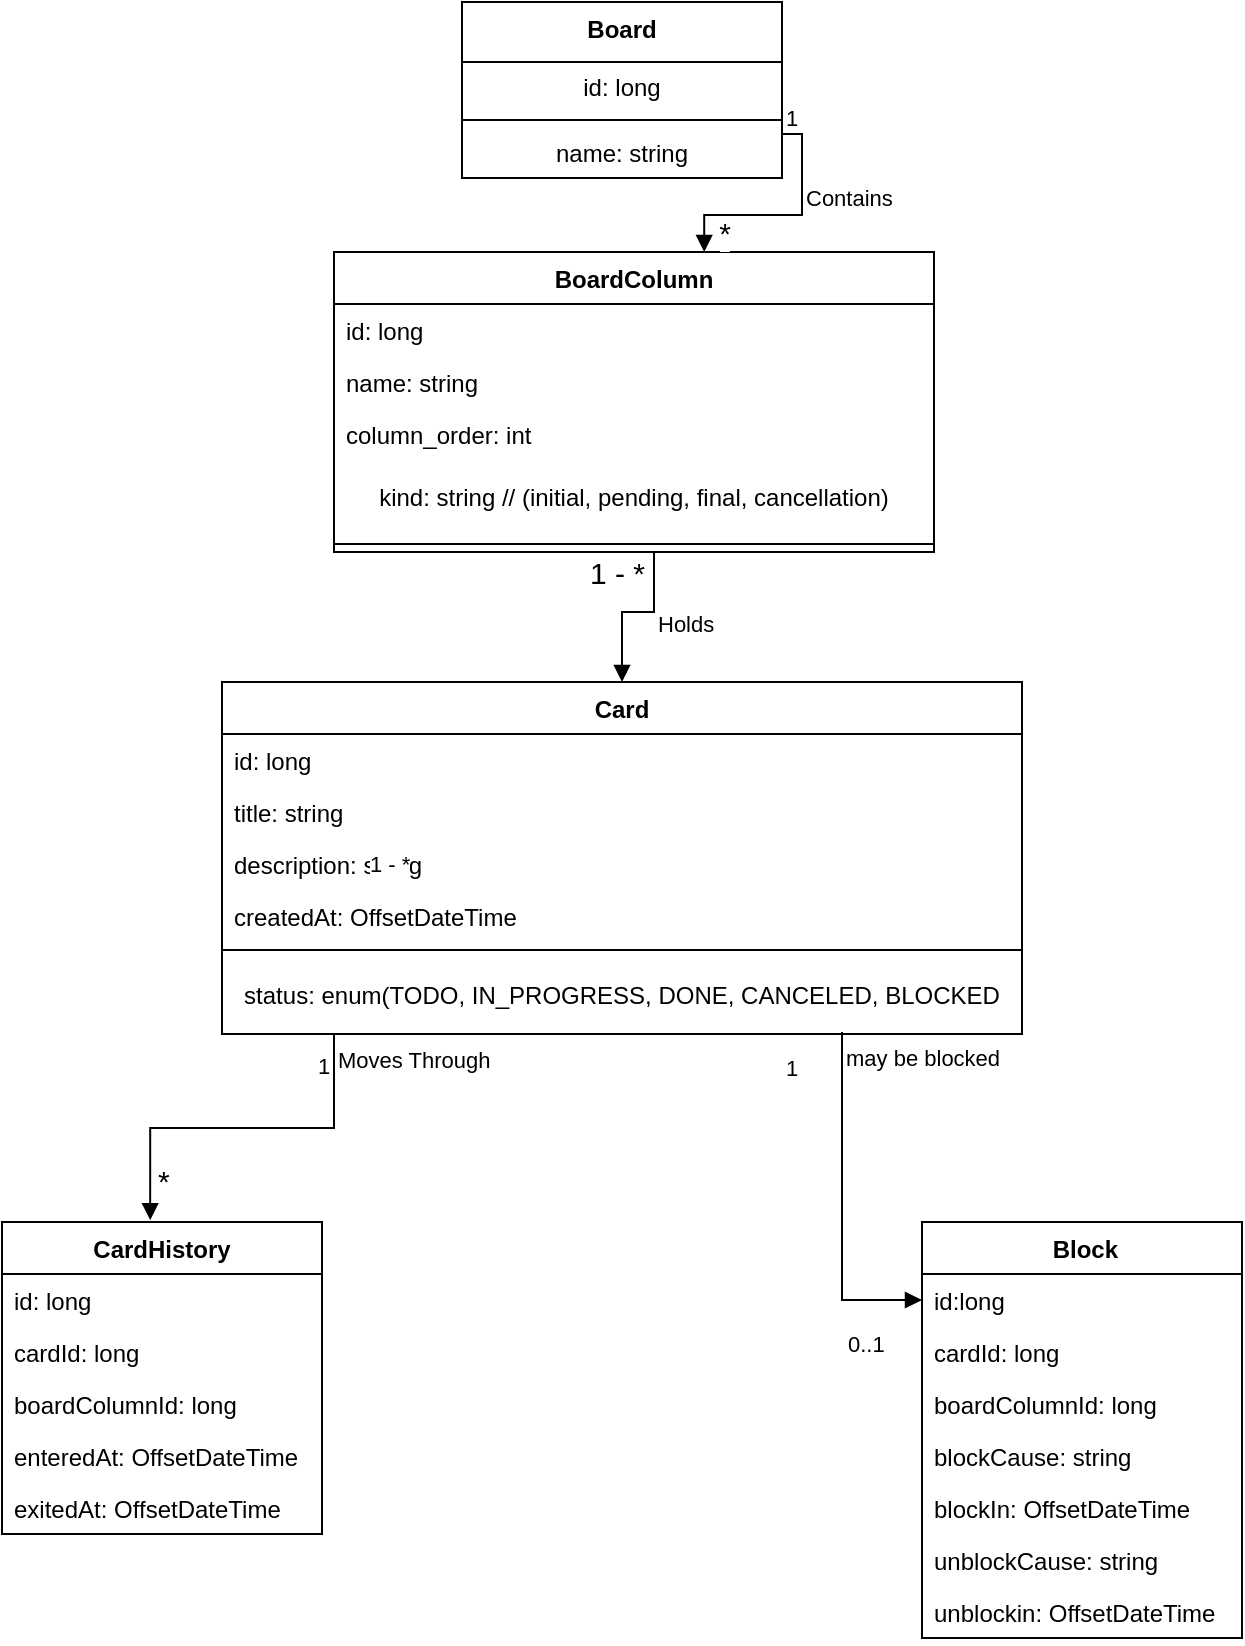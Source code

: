 <mxfile version="22.1.22" type="embed">
  <diagram id="C5RBs43oDa-KdzZeNtuy" name="Page-1">
    <mxGraphModel dx="1187" dy="543" grid="1" gridSize="5" guides="1" tooltips="1" connect="1" arrows="1" fold="1" page="1" pageScale="1" pageWidth="827" pageHeight="1169" math="0" shadow="0">
      <root>
        <mxCell id="WIyWlLk6GJQsqaUBKTNV-0" />
        <mxCell id="WIyWlLk6GJQsqaUBKTNV-1" parent="WIyWlLk6GJQsqaUBKTNV-0" />
        <mxCell id="MO_uyKDG1F29JrdcoTtk-1" value="Board" style="swimlane;fontStyle=1;align=center;verticalAlign=top;childLayout=stackLayout;horizontal=1;startSize=30;horizontalStack=0;resizeParent=1;resizeParentMax=0;resizeLast=0;collapsible=1;marginBottom=0;whiteSpace=wrap;html=1;" parent="WIyWlLk6GJQsqaUBKTNV-1" vertex="1">
          <mxGeometry x="334" y="40" width="160" height="88" as="geometry" />
        </mxCell>
        <mxCell id="MO_uyKDG1F29JrdcoTtk-2" value="id: long" style="text;strokeColor=none;fillColor=none;align=center;verticalAlign=middle;spacingLeft=4;spacingRight=4;overflow=hidden;rotatable=0;points=[[0,0.5],[1,0.5]];portConstraint=eastwest;whiteSpace=wrap;html=1;" parent="MO_uyKDG1F29JrdcoTtk-1" vertex="1">
          <mxGeometry y="30" width="160" height="25" as="geometry" />
        </mxCell>
        <mxCell id="MO_uyKDG1F29JrdcoTtk-3" value="" style="line;strokeWidth=1;fillColor=none;align=left;verticalAlign=middle;spacingTop=-1;spacingLeft=3;spacingRight=3;rotatable=0;labelPosition=right;points=[];portConstraint=eastwest;strokeColor=inherit;" parent="MO_uyKDG1F29JrdcoTtk-1" vertex="1">
          <mxGeometry y="55" width="160" height="8" as="geometry" />
        </mxCell>
        <mxCell id="MO_uyKDG1F29JrdcoTtk-4" value="name: string" style="text;strokeColor=none;fillColor=none;align=center;verticalAlign=middle;spacingLeft=4;spacingRight=4;overflow=hidden;rotatable=0;points=[[0,0.5],[1,0.5]];portConstraint=eastwest;whiteSpace=wrap;html=1;" parent="MO_uyKDG1F29JrdcoTtk-1" vertex="1">
          <mxGeometry y="63" width="160" height="25" as="geometry" />
        </mxCell>
        <mxCell id="MO_uyKDG1F29JrdcoTtk-10" value="BoardColumn" style="swimlane;fontStyle=1;align=center;verticalAlign=top;childLayout=stackLayout;horizontal=1;startSize=26;horizontalStack=0;resizeParent=1;resizeParentMax=0;resizeLast=0;collapsible=1;marginBottom=0;whiteSpace=wrap;html=1;" parent="WIyWlLk6GJQsqaUBKTNV-1" vertex="1">
          <mxGeometry x="270" y="165" width="300" height="150" as="geometry" />
        </mxCell>
        <mxCell id="MO_uyKDG1F29JrdcoTtk-11" value="id: long" style="text;strokeColor=none;fillColor=none;align=left;verticalAlign=top;spacingLeft=4;spacingRight=4;overflow=hidden;rotatable=0;points=[[0,0.5],[1,0.5]];portConstraint=eastwest;whiteSpace=wrap;html=1;" parent="MO_uyKDG1F29JrdcoTtk-10" vertex="1">
          <mxGeometry y="26" width="300" height="26" as="geometry" />
        </mxCell>
        <mxCell id="MO_uyKDG1F29JrdcoTtk-13" value="name: string" style="text;strokeColor=none;fillColor=none;align=left;verticalAlign=top;spacingLeft=4;spacingRight=4;overflow=hidden;rotatable=0;points=[[0,0.5],[1,0.5]];portConstraint=eastwest;whiteSpace=wrap;html=1;" parent="MO_uyKDG1F29JrdcoTtk-10" vertex="1">
          <mxGeometry y="52" width="300" height="26" as="geometry" />
        </mxCell>
        <mxCell id="MO_uyKDG1F29JrdcoTtk-14" value="column_order: int" style="text;strokeColor=none;fillColor=none;align=left;verticalAlign=top;spacingLeft=4;spacingRight=4;overflow=hidden;rotatable=0;points=[[0,0.5],[1,0.5]];portConstraint=eastwest;whiteSpace=wrap;html=1;" parent="MO_uyKDG1F29JrdcoTtk-10" vertex="1">
          <mxGeometry y="78" width="300" height="26" as="geometry" />
        </mxCell>
        <mxCell id="MO_uyKDG1F29JrdcoTtk-15" value="kind: string // (initial, pending, final, cancellation)" style="text;strokeColor=none;fillColor=none;align=center;verticalAlign=middle;spacingLeft=4;spacingRight=4;overflow=hidden;rotatable=0;points=[[0,0.5],[1,0.5]];portConstraint=eastwest;whiteSpace=wrap;html=1;" parent="MO_uyKDG1F29JrdcoTtk-10" vertex="1">
          <mxGeometry y="104" width="300" height="38" as="geometry" />
        </mxCell>
        <mxCell id="MO_uyKDG1F29JrdcoTtk-12" value="" style="line;strokeWidth=1;fillColor=none;align=left;verticalAlign=middle;spacingTop=-1;spacingLeft=3;spacingRight=3;rotatable=0;labelPosition=right;points=[];portConstraint=eastwest;strokeColor=inherit;" parent="MO_uyKDG1F29JrdcoTtk-10" vertex="1">
          <mxGeometry y="142" width="300" height="8" as="geometry" />
        </mxCell>
        <mxCell id="MO_uyKDG1F29JrdcoTtk-22" value="Card" style="swimlane;fontStyle=1;align=center;verticalAlign=top;childLayout=stackLayout;horizontal=1;startSize=26;horizontalStack=0;resizeParent=1;resizeParentMax=0;resizeLast=0;collapsible=1;marginBottom=0;whiteSpace=wrap;html=1;" parent="WIyWlLk6GJQsqaUBKTNV-1" vertex="1">
          <mxGeometry x="214" y="380" width="400" height="176" as="geometry" />
        </mxCell>
        <mxCell id="MO_uyKDG1F29JrdcoTtk-23" value="id: long" style="text;strokeColor=none;fillColor=none;align=left;verticalAlign=top;spacingLeft=4;spacingRight=4;overflow=hidden;rotatable=0;points=[[0,0.5],[1,0.5]];portConstraint=eastwest;whiteSpace=wrap;html=1;" parent="MO_uyKDG1F29JrdcoTtk-22" vertex="1">
          <mxGeometry y="26" width="400" height="26" as="geometry" />
        </mxCell>
        <mxCell id="MO_uyKDG1F29JrdcoTtk-25" value="title: string" style="text;strokeColor=none;fillColor=none;align=left;verticalAlign=top;spacingLeft=4;spacingRight=4;overflow=hidden;rotatable=0;points=[[0,0.5],[1,0.5]];portConstraint=eastwest;whiteSpace=wrap;html=1;" parent="MO_uyKDG1F29JrdcoTtk-22" vertex="1">
          <mxGeometry y="52" width="400" height="26" as="geometry" />
        </mxCell>
        <mxCell id="MO_uyKDG1F29JrdcoTtk-26" value="description: string" style="text;strokeColor=none;fillColor=none;align=left;verticalAlign=top;spacingLeft=4;spacingRight=4;overflow=hidden;rotatable=0;points=[[0,0.5],[1,0.5]];portConstraint=eastwest;whiteSpace=wrap;html=1;" parent="MO_uyKDG1F29JrdcoTtk-22" vertex="1">
          <mxGeometry y="78" width="400" height="26" as="geometry" />
        </mxCell>
        <mxCell id="MO_uyKDG1F29JrdcoTtk-27" value="createdAt: OffsetDateTime" style="text;strokeColor=none;fillColor=none;align=left;verticalAlign=top;spacingLeft=4;spacingRight=4;overflow=hidden;rotatable=0;points=[[0,0.5],[1,0.5]];portConstraint=eastwest;whiteSpace=wrap;html=1;" parent="MO_uyKDG1F29JrdcoTtk-22" vertex="1">
          <mxGeometry y="104" width="400" height="26" as="geometry" />
        </mxCell>
        <mxCell id="MO_uyKDG1F29JrdcoTtk-24" value="" style="line;strokeWidth=1;fillColor=none;align=left;verticalAlign=middle;spacingTop=-1;spacingLeft=3;spacingRight=3;rotatable=0;labelPosition=right;points=[];portConstraint=eastwest;strokeColor=inherit;" parent="MO_uyKDG1F29JrdcoTtk-22" vertex="1">
          <mxGeometry y="130" width="400" height="8" as="geometry" />
        </mxCell>
        <mxCell id="MO_uyKDG1F29JrdcoTtk-28" value="status: enum(TODO, IN_PROGRESS, DONE, CANCELED, BLOCKED" style="text;strokeColor=none;fillColor=none;align=center;verticalAlign=middle;spacingLeft=4;spacingRight=4;overflow=hidden;rotatable=0;points=[[0,0.5],[1,0.5]];portConstraint=eastwest;whiteSpace=wrap;html=1;" parent="MO_uyKDG1F29JrdcoTtk-22" vertex="1">
          <mxGeometry y="138" width="400" height="38" as="geometry" />
        </mxCell>
        <mxCell id="MO_uyKDG1F29JrdcoTtk-33" value="&lt;div&gt;CardHistory&lt;/div&gt;&lt;div&gt;&lt;br&gt;&lt;/div&gt;" style="swimlane;fontStyle=1;align=center;verticalAlign=top;childLayout=stackLayout;horizontal=1;startSize=26;horizontalStack=0;resizeParent=1;resizeParentMax=0;resizeLast=0;collapsible=1;marginBottom=0;whiteSpace=wrap;html=1;" parent="WIyWlLk6GJQsqaUBKTNV-1" vertex="1">
          <mxGeometry x="104" y="650" width="160" height="156" as="geometry" />
        </mxCell>
        <mxCell id="MO_uyKDG1F29JrdcoTtk-34" value="id: long" style="text;strokeColor=none;fillColor=none;align=left;verticalAlign=top;spacingLeft=4;spacingRight=4;overflow=hidden;rotatable=0;points=[[0,0.5],[1,0.5]];portConstraint=eastwest;whiteSpace=wrap;html=1;" parent="MO_uyKDG1F29JrdcoTtk-33" vertex="1">
          <mxGeometry y="26" width="160" height="26" as="geometry" />
        </mxCell>
        <mxCell id="MO_uyKDG1F29JrdcoTtk-36" value="cardId: long" style="text;strokeColor=none;fillColor=none;align=left;verticalAlign=top;spacingLeft=4;spacingRight=4;overflow=hidden;rotatable=0;points=[[0,0.5],[1,0.5]];portConstraint=eastwest;whiteSpace=wrap;html=1;" parent="MO_uyKDG1F29JrdcoTtk-33" vertex="1">
          <mxGeometry y="52" width="160" height="26" as="geometry" />
        </mxCell>
        <mxCell id="MO_uyKDG1F29JrdcoTtk-41" value="boardColumnId: long" style="text;strokeColor=none;fillColor=none;align=left;verticalAlign=top;spacingLeft=4;spacingRight=4;overflow=hidden;rotatable=0;points=[[0,0.5],[1,0.5]];portConstraint=eastwest;whiteSpace=wrap;html=1;" parent="MO_uyKDG1F29JrdcoTtk-33" vertex="1">
          <mxGeometry y="78" width="160" height="26" as="geometry" />
        </mxCell>
        <mxCell id="MO_uyKDG1F29JrdcoTtk-42" value="enteredAt: OffsetDateTime" style="text;strokeColor=none;fillColor=none;align=left;verticalAlign=top;spacingLeft=4;spacingRight=4;overflow=hidden;rotatable=0;points=[[0,0.5],[1,0.5]];portConstraint=eastwest;whiteSpace=wrap;html=1;" parent="MO_uyKDG1F29JrdcoTtk-33" vertex="1">
          <mxGeometry y="104" width="160" height="26" as="geometry" />
        </mxCell>
        <mxCell id="MO_uyKDG1F29JrdcoTtk-43" value="exitedAt: OffsetDateTime" style="text;strokeColor=none;fillColor=none;align=left;verticalAlign=top;spacingLeft=4;spacingRight=4;overflow=hidden;rotatable=0;points=[[0,0.5],[1,0.5]];portConstraint=eastwest;whiteSpace=wrap;html=1;" parent="MO_uyKDG1F29JrdcoTtk-33" vertex="1">
          <mxGeometry y="130" width="160" height="26" as="geometry" />
        </mxCell>
        <mxCell id="MO_uyKDG1F29JrdcoTtk-37" value="&amp;nbsp;Block" style="swimlane;fontStyle=1;align=center;verticalAlign=top;childLayout=stackLayout;horizontal=1;startSize=26;horizontalStack=0;resizeParent=1;resizeParentMax=0;resizeLast=0;collapsible=1;marginBottom=0;whiteSpace=wrap;html=1;" parent="WIyWlLk6GJQsqaUBKTNV-1" vertex="1">
          <mxGeometry x="564" y="650" width="160" height="208" as="geometry" />
        </mxCell>
        <mxCell id="MO_uyKDG1F29JrdcoTtk-38" value="id:long" style="text;strokeColor=none;fillColor=none;align=left;verticalAlign=top;spacingLeft=4;spacingRight=4;overflow=hidden;rotatable=0;points=[[0,0.5],[1,0.5]];portConstraint=eastwest;whiteSpace=wrap;html=1;" parent="MO_uyKDG1F29JrdcoTtk-37" vertex="1">
          <mxGeometry y="26" width="160" height="26" as="geometry" />
        </mxCell>
        <mxCell id="MO_uyKDG1F29JrdcoTtk-40" value="cardId: long" style="text;strokeColor=none;fillColor=none;align=left;verticalAlign=top;spacingLeft=4;spacingRight=4;overflow=hidden;rotatable=0;points=[[0,0.5],[1,0.5]];portConstraint=eastwest;whiteSpace=wrap;html=1;" parent="MO_uyKDG1F29JrdcoTtk-37" vertex="1">
          <mxGeometry y="52" width="160" height="26" as="geometry" />
        </mxCell>
        <mxCell id="MO_uyKDG1F29JrdcoTtk-51" value="boardColumnId: long" style="text;strokeColor=none;fillColor=none;align=left;verticalAlign=top;spacingLeft=4;spacingRight=4;overflow=hidden;rotatable=0;points=[[0,0.5],[1,0.5]];portConstraint=eastwest;whiteSpace=wrap;html=1;" parent="MO_uyKDG1F29JrdcoTtk-37" vertex="1">
          <mxGeometry y="78" width="160" height="26" as="geometry" />
        </mxCell>
        <mxCell id="MO_uyKDG1F29JrdcoTtk-52" value="blockCause: string" style="text;strokeColor=none;fillColor=none;align=left;verticalAlign=top;spacingLeft=4;spacingRight=4;overflow=hidden;rotatable=0;points=[[0,0.5],[1,0.5]];portConstraint=eastwest;whiteSpace=wrap;html=1;" parent="MO_uyKDG1F29JrdcoTtk-37" vertex="1">
          <mxGeometry y="104" width="160" height="26" as="geometry" />
        </mxCell>
        <mxCell id="MO_uyKDG1F29JrdcoTtk-53" value="blockIn: OffsetDateTime" style="text;strokeColor=none;fillColor=none;align=left;verticalAlign=top;spacingLeft=4;spacingRight=4;overflow=hidden;rotatable=0;points=[[0,0.5],[1,0.5]];portConstraint=eastwest;whiteSpace=wrap;html=1;" parent="MO_uyKDG1F29JrdcoTtk-37" vertex="1">
          <mxGeometry y="130" width="160" height="26" as="geometry" />
        </mxCell>
        <mxCell id="MO_uyKDG1F29JrdcoTtk-54" value="unblockCause: string" style="text;strokeColor=none;fillColor=none;align=left;verticalAlign=top;spacingLeft=4;spacingRight=4;overflow=hidden;rotatable=0;points=[[0,0.5],[1,0.5]];portConstraint=eastwest;whiteSpace=wrap;html=1;" parent="MO_uyKDG1F29JrdcoTtk-37" vertex="1">
          <mxGeometry y="156" width="160" height="26" as="geometry" />
        </mxCell>
        <mxCell id="MO_uyKDG1F29JrdcoTtk-55" value="unblockin: OffsetDateTime" style="text;strokeColor=none;fillColor=none;align=left;verticalAlign=top;spacingLeft=4;spacingRight=4;overflow=hidden;rotatable=0;points=[[0,0.5],[1,0.5]];portConstraint=eastwest;whiteSpace=wrap;html=1;" parent="MO_uyKDG1F29JrdcoTtk-37" vertex="1">
          <mxGeometry y="182" width="160" height="26" as="geometry" />
        </mxCell>
        <mxCell id="MO_uyKDG1F29JrdcoTtk-47" value="Moves Through" style="endArrow=block;endFill=1;html=1;edgeStyle=orthogonalEdgeStyle;align=left;verticalAlign=top;rounded=0;exitX=0.14;exitY=1;exitDx=0;exitDy=0;exitPerimeter=0;entryX=0.463;entryY=-0.006;entryDx=0;entryDy=0;entryPerimeter=0;" parent="WIyWlLk6GJQsqaUBKTNV-1" source="MO_uyKDG1F29JrdcoTtk-28" target="MO_uyKDG1F29JrdcoTtk-33" edge="1">
          <mxGeometry x="-1" relative="1" as="geometry">
            <mxPoint x="305" y="630" as="sourcePoint" />
            <mxPoint x="465" y="630" as="targetPoint" />
          </mxGeometry>
        </mxCell>
        <mxCell id="MO_uyKDG1F29JrdcoTtk-48" value="*" style="edgeLabel;resizable=0;html=1;align=left;verticalAlign=bottom;fontSize=15;" parent="MO_uyKDG1F29JrdcoTtk-47" connectable="0" vertex="1">
          <mxGeometry x="-1" relative="1" as="geometry">
            <mxPoint x="-90" y="84" as="offset" />
          </mxGeometry>
        </mxCell>
        <mxCell id="MO_uyKDG1F29JrdcoTtk-49" value="1" style="edgeLabel;resizable=0;html=1;align=left;verticalAlign=bottom;" parent="WIyWlLk6GJQsqaUBKTNV-1" connectable="0" vertex="1">
          <mxGeometry x="260" y="580" as="geometry" />
        </mxCell>
        <mxCell id="MO_uyKDG1F29JrdcoTtk-57" value="&lt;div&gt;may be blocked&lt;/div&gt;&lt;div&gt;&lt;br&gt;&lt;/div&gt;" style="endArrow=block;endFill=1;html=1;edgeStyle=orthogonalEdgeStyle;align=left;verticalAlign=top;rounded=0;exitX=0.775;exitY=0.974;exitDx=0;exitDy=0;exitPerimeter=0;entryX=0;entryY=0.5;entryDx=0;entryDy=0;" parent="WIyWlLk6GJQsqaUBKTNV-1" source="MO_uyKDG1F29JrdcoTtk-28" target="MO_uyKDG1F29JrdcoTtk-38" edge="1">
          <mxGeometry x="-1" relative="1" as="geometry">
            <mxPoint x="547" y="600" as="sourcePoint" />
            <mxPoint x="455" y="693" as="targetPoint" />
          </mxGeometry>
        </mxCell>
        <mxCell id="MO_uyKDG1F29JrdcoTtk-58" value="&lt;font style=&quot;font-size: 11px;&quot;&gt;0..1&lt;/font&gt;" style="edgeLabel;resizable=0;html=1;align=left;verticalAlign=bottom;fontSize=15;" parent="MO_uyKDG1F29JrdcoTtk-57" connectable="0" vertex="1">
          <mxGeometry x="-1" relative="1" as="geometry">
            <mxPoint x="1" y="165" as="offset" />
          </mxGeometry>
        </mxCell>
        <mxCell id="MO_uyKDG1F29JrdcoTtk-59" value="&lt;div&gt;&lt;font style=&quot;font-size: 11px;&quot;&gt;1&lt;/font&gt;&lt;/div&gt;&lt;div&gt;&lt;font style=&quot;font-size: 11px;&quot;&gt;&lt;br&gt;&lt;/font&gt;&lt;/div&gt;" style="edgeLabel;resizable=0;html=1;align=left;verticalAlign=bottom;fontSize=15;" parent="WIyWlLk6GJQsqaUBKTNV-1" connectable="0" vertex="1">
          <mxGeometry x="494" y="600.002" as="geometry" />
        </mxCell>
        <mxCell id="MO_uyKDG1F29JrdcoTtk-60" value="&lt;div&gt;Holds&lt;/div&gt;&lt;div&gt;&lt;br&gt;&lt;/div&gt;" style="endArrow=block;endFill=1;html=1;edgeStyle=orthogonalEdgeStyle;align=left;verticalAlign=top;rounded=0;" parent="WIyWlLk6GJQsqaUBKTNV-1" target="MO_uyKDG1F29JrdcoTtk-22" edge="1">
          <mxGeometry x="0.487" relative="1" as="geometry">
            <mxPoint x="285" y="315" as="sourcePoint" />
            <mxPoint x="680" y="349" as="targetPoint" />
            <Array as="points">
              <mxPoint x="305" y="315" />
              <mxPoint x="430" y="315" />
              <mxPoint x="430" y="345" />
              <mxPoint x="414" y="345" />
            </Array>
            <mxPoint as="offset" />
          </mxGeometry>
        </mxCell>
        <mxCell id="MO_uyKDG1F29JrdcoTtk-61" value="&lt;font style=&quot;font-size: 11px;&quot;&gt;1 - *&lt;/font&gt;" style="edgeLabel;resizable=0;html=1;align=left;verticalAlign=bottom;fontSize=15;" parent="MO_uyKDG1F29JrdcoTtk-60" connectable="0" vertex="1">
          <mxGeometry x="-1" relative="1" as="geometry">
            <mxPoint x="1" y="165" as="offset" />
          </mxGeometry>
        </mxCell>
        <mxCell id="MO_uyKDG1F29JrdcoTtk-63" value="1 - *" style="edgeLabel;resizable=0;html=1;align=left;verticalAlign=bottom;fontSize=15;" parent="WIyWlLk6GJQsqaUBKTNV-1" connectable="0" vertex="1">
          <mxGeometry x="414" y="320.002" as="geometry">
            <mxPoint x="-18" y="16" as="offset" />
          </mxGeometry>
        </mxCell>
        <mxCell id="MO_uyKDG1F29JrdcoTtk-65" value="Contains" style="endArrow=block;endFill=1;html=1;edgeStyle=orthogonalEdgeStyle;align=left;verticalAlign=top;rounded=0;entryX=0.617;entryY=0;entryDx=0;entryDy=0;entryPerimeter=0;exitX=1;exitY=0.75;exitDx=0;exitDy=0;fontSize=11;" parent="WIyWlLk6GJQsqaUBKTNV-1" source="MO_uyKDG1F29JrdcoTtk-1" target="MO_uyKDG1F29JrdcoTtk-10" edge="1">
          <mxGeometry x="-0.508" relative="1" as="geometry">
            <mxPoint x="395" y="120" as="sourcePoint" />
            <mxPoint x="555" y="120" as="targetPoint" />
            <mxPoint as="offset" />
          </mxGeometry>
        </mxCell>
        <mxCell id="MO_uyKDG1F29JrdcoTtk-66" value="1" style="edgeLabel;resizable=0;html=1;align=left;verticalAlign=bottom;" parent="MO_uyKDG1F29JrdcoTtk-65" connectable="0" vertex="1">
          <mxGeometry x="-1" relative="1" as="geometry" />
        </mxCell>
        <mxCell id="MO_uyKDG1F29JrdcoTtk-68" value="*" style="edgeLabel;html=1;align=center;verticalAlign=middle;resizable=0;points=[];fontSize=15;" parent="MO_uyKDG1F29JrdcoTtk-65" vertex="1" connectable="0">
          <mxGeometry x="0.779" y="4" relative="1" as="geometry">
            <mxPoint x="6" y="3" as="offset" />
          </mxGeometry>
        </mxCell>
      </root>
    </mxGraphModel>
  </diagram>
</mxfile>
